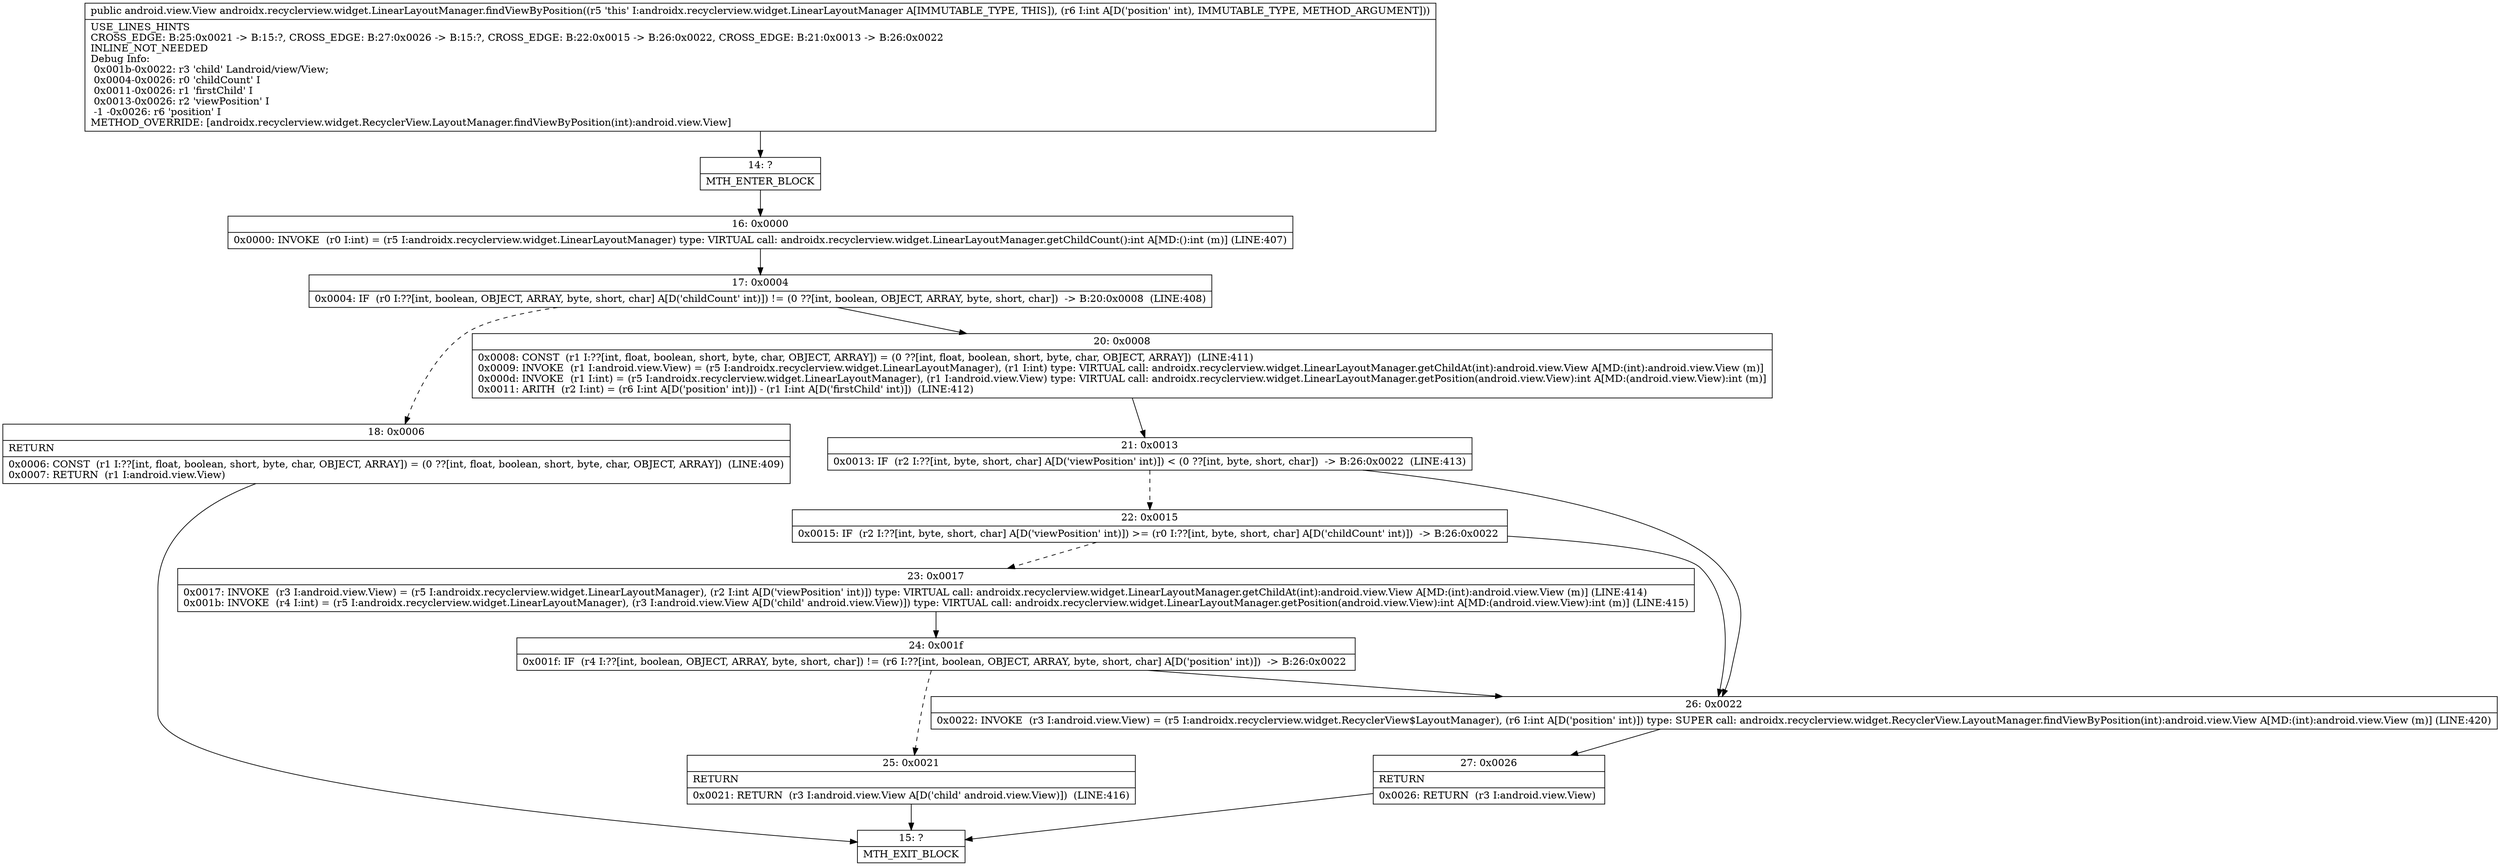 digraph "CFG forandroidx.recyclerview.widget.LinearLayoutManager.findViewByPosition(I)Landroid\/view\/View;" {
Node_14 [shape=record,label="{14\:\ ?|MTH_ENTER_BLOCK\l}"];
Node_16 [shape=record,label="{16\:\ 0x0000|0x0000: INVOKE  (r0 I:int) = (r5 I:androidx.recyclerview.widget.LinearLayoutManager) type: VIRTUAL call: androidx.recyclerview.widget.LinearLayoutManager.getChildCount():int A[MD:():int (m)] (LINE:407)\l}"];
Node_17 [shape=record,label="{17\:\ 0x0004|0x0004: IF  (r0 I:??[int, boolean, OBJECT, ARRAY, byte, short, char] A[D('childCount' int)]) != (0 ??[int, boolean, OBJECT, ARRAY, byte, short, char])  \-\> B:20:0x0008  (LINE:408)\l}"];
Node_18 [shape=record,label="{18\:\ 0x0006|RETURN\l|0x0006: CONST  (r1 I:??[int, float, boolean, short, byte, char, OBJECT, ARRAY]) = (0 ??[int, float, boolean, short, byte, char, OBJECT, ARRAY])  (LINE:409)\l0x0007: RETURN  (r1 I:android.view.View) \l}"];
Node_15 [shape=record,label="{15\:\ ?|MTH_EXIT_BLOCK\l}"];
Node_20 [shape=record,label="{20\:\ 0x0008|0x0008: CONST  (r1 I:??[int, float, boolean, short, byte, char, OBJECT, ARRAY]) = (0 ??[int, float, boolean, short, byte, char, OBJECT, ARRAY])  (LINE:411)\l0x0009: INVOKE  (r1 I:android.view.View) = (r5 I:androidx.recyclerview.widget.LinearLayoutManager), (r1 I:int) type: VIRTUAL call: androidx.recyclerview.widget.LinearLayoutManager.getChildAt(int):android.view.View A[MD:(int):android.view.View (m)]\l0x000d: INVOKE  (r1 I:int) = (r5 I:androidx.recyclerview.widget.LinearLayoutManager), (r1 I:android.view.View) type: VIRTUAL call: androidx.recyclerview.widget.LinearLayoutManager.getPosition(android.view.View):int A[MD:(android.view.View):int (m)]\l0x0011: ARITH  (r2 I:int) = (r6 I:int A[D('position' int)]) \- (r1 I:int A[D('firstChild' int)])  (LINE:412)\l}"];
Node_21 [shape=record,label="{21\:\ 0x0013|0x0013: IF  (r2 I:??[int, byte, short, char] A[D('viewPosition' int)]) \< (0 ??[int, byte, short, char])  \-\> B:26:0x0022  (LINE:413)\l}"];
Node_22 [shape=record,label="{22\:\ 0x0015|0x0015: IF  (r2 I:??[int, byte, short, char] A[D('viewPosition' int)]) \>= (r0 I:??[int, byte, short, char] A[D('childCount' int)])  \-\> B:26:0x0022 \l}"];
Node_23 [shape=record,label="{23\:\ 0x0017|0x0017: INVOKE  (r3 I:android.view.View) = (r5 I:androidx.recyclerview.widget.LinearLayoutManager), (r2 I:int A[D('viewPosition' int)]) type: VIRTUAL call: androidx.recyclerview.widget.LinearLayoutManager.getChildAt(int):android.view.View A[MD:(int):android.view.View (m)] (LINE:414)\l0x001b: INVOKE  (r4 I:int) = (r5 I:androidx.recyclerview.widget.LinearLayoutManager), (r3 I:android.view.View A[D('child' android.view.View)]) type: VIRTUAL call: androidx.recyclerview.widget.LinearLayoutManager.getPosition(android.view.View):int A[MD:(android.view.View):int (m)] (LINE:415)\l}"];
Node_24 [shape=record,label="{24\:\ 0x001f|0x001f: IF  (r4 I:??[int, boolean, OBJECT, ARRAY, byte, short, char]) != (r6 I:??[int, boolean, OBJECT, ARRAY, byte, short, char] A[D('position' int)])  \-\> B:26:0x0022 \l}"];
Node_25 [shape=record,label="{25\:\ 0x0021|RETURN\l|0x0021: RETURN  (r3 I:android.view.View A[D('child' android.view.View)])  (LINE:416)\l}"];
Node_26 [shape=record,label="{26\:\ 0x0022|0x0022: INVOKE  (r3 I:android.view.View) = (r5 I:androidx.recyclerview.widget.RecyclerView$LayoutManager), (r6 I:int A[D('position' int)]) type: SUPER call: androidx.recyclerview.widget.RecyclerView.LayoutManager.findViewByPosition(int):android.view.View A[MD:(int):android.view.View (m)] (LINE:420)\l}"];
Node_27 [shape=record,label="{27\:\ 0x0026|RETURN\l|0x0026: RETURN  (r3 I:android.view.View) \l}"];
MethodNode[shape=record,label="{public android.view.View androidx.recyclerview.widget.LinearLayoutManager.findViewByPosition((r5 'this' I:androidx.recyclerview.widget.LinearLayoutManager A[IMMUTABLE_TYPE, THIS]), (r6 I:int A[D('position' int), IMMUTABLE_TYPE, METHOD_ARGUMENT]))  | USE_LINES_HINTS\lCROSS_EDGE: B:25:0x0021 \-\> B:15:?, CROSS_EDGE: B:27:0x0026 \-\> B:15:?, CROSS_EDGE: B:22:0x0015 \-\> B:26:0x0022, CROSS_EDGE: B:21:0x0013 \-\> B:26:0x0022\lINLINE_NOT_NEEDED\lDebug Info:\l  0x001b\-0x0022: r3 'child' Landroid\/view\/View;\l  0x0004\-0x0026: r0 'childCount' I\l  0x0011\-0x0026: r1 'firstChild' I\l  0x0013\-0x0026: r2 'viewPosition' I\l  \-1 \-0x0026: r6 'position' I\lMETHOD_OVERRIDE: [androidx.recyclerview.widget.RecyclerView.LayoutManager.findViewByPosition(int):android.view.View]\l}"];
MethodNode -> Node_14;Node_14 -> Node_16;
Node_16 -> Node_17;
Node_17 -> Node_18[style=dashed];
Node_17 -> Node_20;
Node_18 -> Node_15;
Node_20 -> Node_21;
Node_21 -> Node_22[style=dashed];
Node_21 -> Node_26;
Node_22 -> Node_23[style=dashed];
Node_22 -> Node_26;
Node_23 -> Node_24;
Node_24 -> Node_25[style=dashed];
Node_24 -> Node_26;
Node_25 -> Node_15;
Node_26 -> Node_27;
Node_27 -> Node_15;
}

